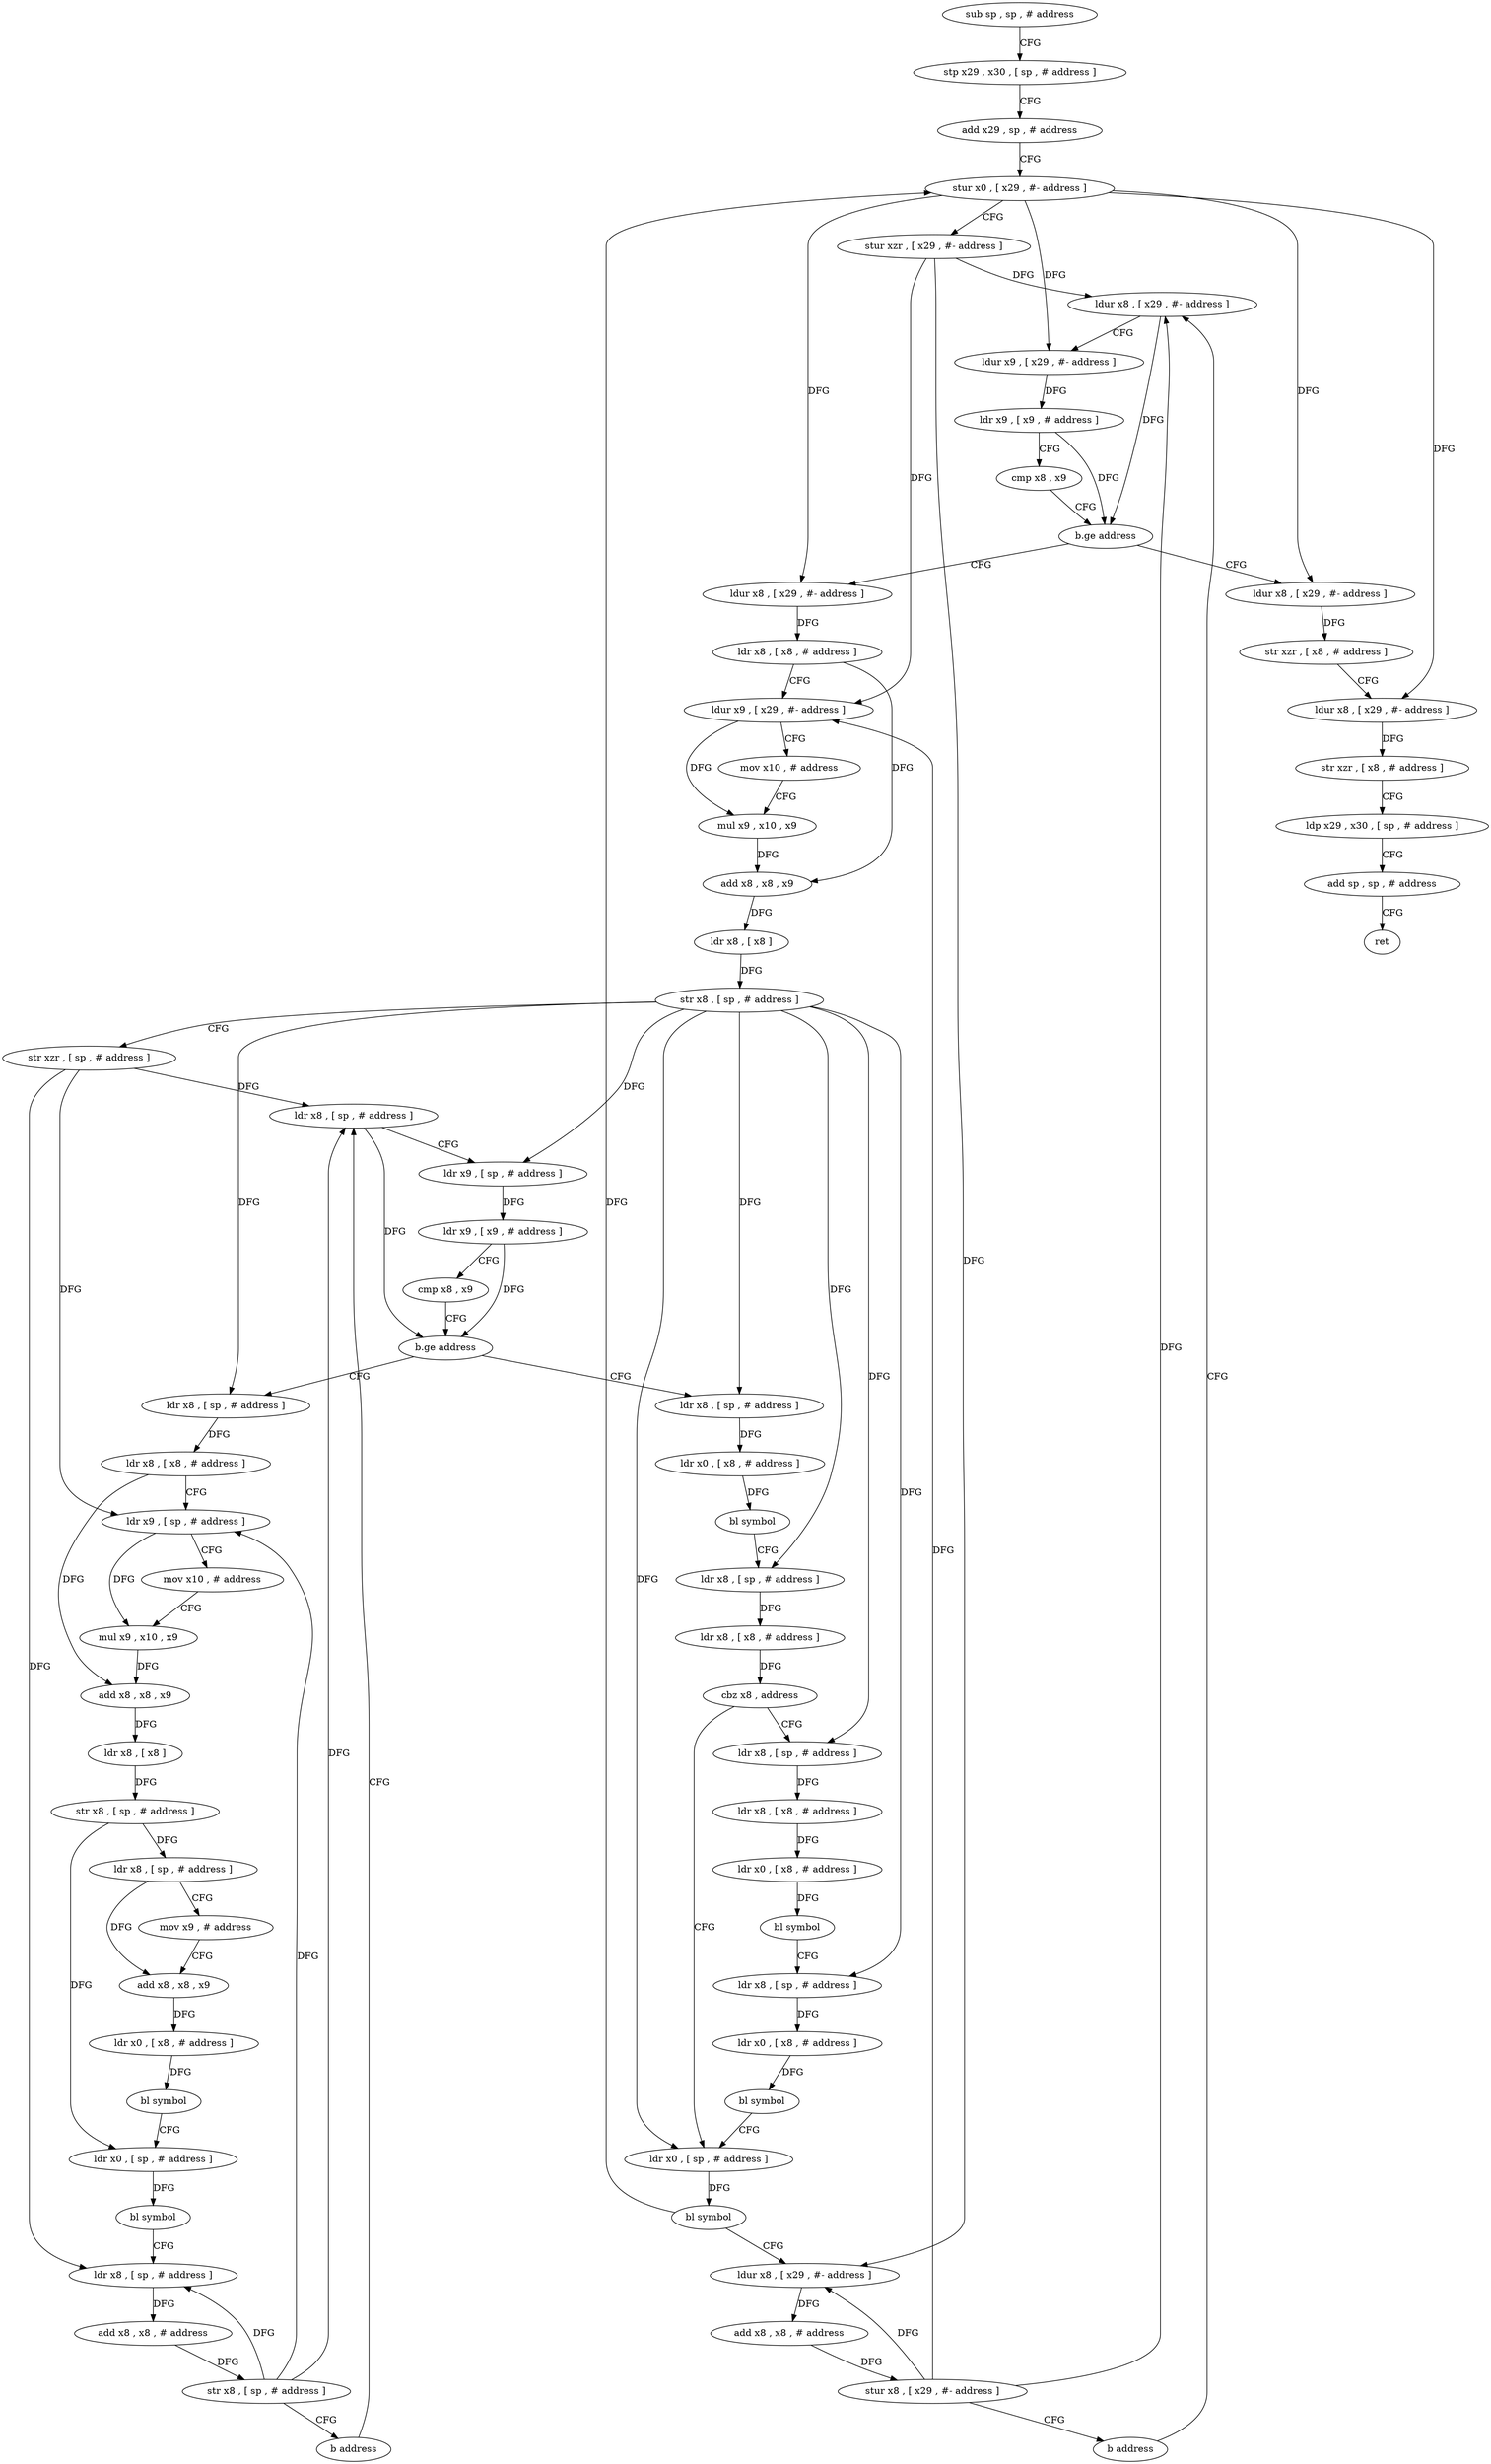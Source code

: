 digraph "func" {
"4291920" [label = "sub sp , sp , # address" ]
"4291924" [label = "stp x29 , x30 , [ sp , # address ]" ]
"4291928" [label = "add x29 , sp , # address" ]
"4291932" [label = "stur x0 , [ x29 , #- address ]" ]
"4291936" [label = "stur xzr , [ x29 , #- address ]" ]
"4291940" [label = "ldur x8 , [ x29 , #- address ]" ]
"4292168" [label = "ldur x8 , [ x29 , #- address ]" ]
"4292172" [label = "str xzr , [ x8 , # address ]" ]
"4292176" [label = "ldur x8 , [ x29 , #- address ]" ]
"4292180" [label = "str xzr , [ x8 , # address ]" ]
"4292184" [label = "ldp x29 , x30 , [ sp , # address ]" ]
"4292188" [label = "add sp , sp , # address" ]
"4292192" [label = "ret" ]
"4291960" [label = "ldur x8 , [ x29 , #- address ]" ]
"4291964" [label = "ldr x8 , [ x8 , # address ]" ]
"4291968" [label = "ldur x9 , [ x29 , #- address ]" ]
"4291972" [label = "mov x10 , # address" ]
"4291976" [label = "mul x9 , x10 , x9" ]
"4291980" [label = "add x8 , x8 , x9" ]
"4291984" [label = "ldr x8 , [ x8 ]" ]
"4291988" [label = "str x8 , [ sp , # address ]" ]
"4291992" [label = "str xzr , [ sp , # address ]" ]
"4291996" [label = "ldr x8 , [ sp , # address ]" ]
"4292092" [label = "ldr x8 , [ sp , # address ]" ]
"4292096" [label = "ldr x0 , [ x8 , # address ]" ]
"4292100" [label = "bl symbol" ]
"4292104" [label = "ldr x8 , [ sp , # address ]" ]
"4292108" [label = "ldr x8 , [ x8 , # address ]" ]
"4292112" [label = "cbz x8 , address" ]
"4292144" [label = "ldr x0 , [ sp , # address ]" ]
"4292116" [label = "ldr x8 , [ sp , # address ]" ]
"4292016" [label = "ldr x8 , [ sp , # address ]" ]
"4292020" [label = "ldr x8 , [ x8 , # address ]" ]
"4292024" [label = "ldr x9 , [ sp , # address ]" ]
"4292028" [label = "mov x10 , # address" ]
"4292032" [label = "mul x9 , x10 , x9" ]
"4292036" [label = "add x8 , x8 , x9" ]
"4292040" [label = "ldr x8 , [ x8 ]" ]
"4292044" [label = "str x8 , [ sp , # address ]" ]
"4292048" [label = "ldr x8 , [ sp , # address ]" ]
"4292052" [label = "mov x9 , # address" ]
"4292056" [label = "add x8 , x8 , x9" ]
"4292060" [label = "ldr x0 , [ x8 , # address ]" ]
"4292064" [label = "bl symbol" ]
"4292068" [label = "ldr x0 , [ sp , # address ]" ]
"4292072" [label = "bl symbol" ]
"4292076" [label = "ldr x8 , [ sp , # address ]" ]
"4292080" [label = "add x8 , x8 , # address" ]
"4292084" [label = "str x8 , [ sp , # address ]" ]
"4292088" [label = "b address" ]
"4292148" [label = "bl symbol" ]
"4292152" [label = "ldur x8 , [ x29 , #- address ]" ]
"4292156" [label = "add x8 , x8 , # address" ]
"4292160" [label = "stur x8 , [ x29 , #- address ]" ]
"4292164" [label = "b address" ]
"4292120" [label = "ldr x8 , [ x8 , # address ]" ]
"4292124" [label = "ldr x0 , [ x8 , # address ]" ]
"4292128" [label = "bl symbol" ]
"4292132" [label = "ldr x8 , [ sp , # address ]" ]
"4292136" [label = "ldr x0 , [ x8 , # address ]" ]
"4292140" [label = "bl symbol" ]
"4292000" [label = "ldr x9 , [ sp , # address ]" ]
"4292004" [label = "ldr x9 , [ x9 , # address ]" ]
"4292008" [label = "cmp x8 , x9" ]
"4292012" [label = "b.ge address" ]
"4291944" [label = "ldur x9 , [ x29 , #- address ]" ]
"4291948" [label = "ldr x9 , [ x9 , # address ]" ]
"4291952" [label = "cmp x8 , x9" ]
"4291956" [label = "b.ge address" ]
"4291920" -> "4291924" [ label = "CFG" ]
"4291924" -> "4291928" [ label = "CFG" ]
"4291928" -> "4291932" [ label = "CFG" ]
"4291932" -> "4291936" [ label = "CFG" ]
"4291932" -> "4291944" [ label = "DFG" ]
"4291932" -> "4292168" [ label = "DFG" ]
"4291932" -> "4292176" [ label = "DFG" ]
"4291932" -> "4291960" [ label = "DFG" ]
"4291936" -> "4291940" [ label = "DFG" ]
"4291936" -> "4291968" [ label = "DFG" ]
"4291936" -> "4292152" [ label = "DFG" ]
"4291940" -> "4291944" [ label = "CFG" ]
"4291940" -> "4291956" [ label = "DFG" ]
"4292168" -> "4292172" [ label = "DFG" ]
"4292172" -> "4292176" [ label = "CFG" ]
"4292176" -> "4292180" [ label = "DFG" ]
"4292180" -> "4292184" [ label = "CFG" ]
"4292184" -> "4292188" [ label = "CFG" ]
"4292188" -> "4292192" [ label = "CFG" ]
"4291960" -> "4291964" [ label = "DFG" ]
"4291964" -> "4291968" [ label = "CFG" ]
"4291964" -> "4291980" [ label = "DFG" ]
"4291968" -> "4291972" [ label = "CFG" ]
"4291968" -> "4291976" [ label = "DFG" ]
"4291972" -> "4291976" [ label = "CFG" ]
"4291976" -> "4291980" [ label = "DFG" ]
"4291980" -> "4291984" [ label = "DFG" ]
"4291984" -> "4291988" [ label = "DFG" ]
"4291988" -> "4291992" [ label = "CFG" ]
"4291988" -> "4292000" [ label = "DFG" ]
"4291988" -> "4292092" [ label = "DFG" ]
"4291988" -> "4292104" [ label = "DFG" ]
"4291988" -> "4292016" [ label = "DFG" ]
"4291988" -> "4292144" [ label = "DFG" ]
"4291988" -> "4292116" [ label = "DFG" ]
"4291988" -> "4292132" [ label = "DFG" ]
"4291992" -> "4291996" [ label = "DFG" ]
"4291992" -> "4292024" [ label = "DFG" ]
"4291992" -> "4292076" [ label = "DFG" ]
"4291996" -> "4292000" [ label = "CFG" ]
"4291996" -> "4292012" [ label = "DFG" ]
"4292092" -> "4292096" [ label = "DFG" ]
"4292096" -> "4292100" [ label = "DFG" ]
"4292100" -> "4292104" [ label = "CFG" ]
"4292104" -> "4292108" [ label = "DFG" ]
"4292108" -> "4292112" [ label = "DFG" ]
"4292112" -> "4292144" [ label = "CFG" ]
"4292112" -> "4292116" [ label = "CFG" ]
"4292144" -> "4292148" [ label = "DFG" ]
"4292116" -> "4292120" [ label = "DFG" ]
"4292016" -> "4292020" [ label = "DFG" ]
"4292020" -> "4292024" [ label = "CFG" ]
"4292020" -> "4292036" [ label = "DFG" ]
"4292024" -> "4292028" [ label = "CFG" ]
"4292024" -> "4292032" [ label = "DFG" ]
"4292028" -> "4292032" [ label = "CFG" ]
"4292032" -> "4292036" [ label = "DFG" ]
"4292036" -> "4292040" [ label = "DFG" ]
"4292040" -> "4292044" [ label = "DFG" ]
"4292044" -> "4292048" [ label = "DFG" ]
"4292044" -> "4292068" [ label = "DFG" ]
"4292048" -> "4292052" [ label = "CFG" ]
"4292048" -> "4292056" [ label = "DFG" ]
"4292052" -> "4292056" [ label = "CFG" ]
"4292056" -> "4292060" [ label = "DFG" ]
"4292060" -> "4292064" [ label = "DFG" ]
"4292064" -> "4292068" [ label = "CFG" ]
"4292068" -> "4292072" [ label = "DFG" ]
"4292072" -> "4292076" [ label = "CFG" ]
"4292076" -> "4292080" [ label = "DFG" ]
"4292080" -> "4292084" [ label = "DFG" ]
"4292084" -> "4292088" [ label = "CFG" ]
"4292084" -> "4291996" [ label = "DFG" ]
"4292084" -> "4292024" [ label = "DFG" ]
"4292084" -> "4292076" [ label = "DFG" ]
"4292088" -> "4291996" [ label = "CFG" ]
"4292148" -> "4292152" [ label = "CFG" ]
"4292148" -> "4291932" [ label = "DFG" ]
"4292152" -> "4292156" [ label = "DFG" ]
"4292156" -> "4292160" [ label = "DFG" ]
"4292160" -> "4292164" [ label = "CFG" ]
"4292160" -> "4291940" [ label = "DFG" ]
"4292160" -> "4291968" [ label = "DFG" ]
"4292160" -> "4292152" [ label = "DFG" ]
"4292164" -> "4291940" [ label = "CFG" ]
"4292120" -> "4292124" [ label = "DFG" ]
"4292124" -> "4292128" [ label = "DFG" ]
"4292128" -> "4292132" [ label = "CFG" ]
"4292132" -> "4292136" [ label = "DFG" ]
"4292136" -> "4292140" [ label = "DFG" ]
"4292140" -> "4292144" [ label = "CFG" ]
"4292000" -> "4292004" [ label = "DFG" ]
"4292004" -> "4292008" [ label = "CFG" ]
"4292004" -> "4292012" [ label = "DFG" ]
"4292008" -> "4292012" [ label = "CFG" ]
"4292012" -> "4292092" [ label = "CFG" ]
"4292012" -> "4292016" [ label = "CFG" ]
"4291944" -> "4291948" [ label = "DFG" ]
"4291948" -> "4291952" [ label = "CFG" ]
"4291948" -> "4291956" [ label = "DFG" ]
"4291952" -> "4291956" [ label = "CFG" ]
"4291956" -> "4292168" [ label = "CFG" ]
"4291956" -> "4291960" [ label = "CFG" ]
}
